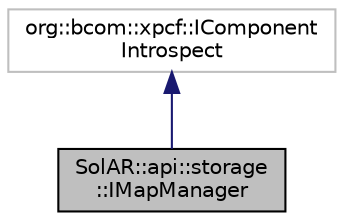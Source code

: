 digraph "SolAR::api::storage::IMapManager"
{
 // LATEX_PDF_SIZE
  edge [fontname="Helvetica",fontsize="10",labelfontname="Helvetica",labelfontsize="10"];
  node [fontname="Helvetica",fontsize="10",shape=record];
  Node1 [label="SolAR::api::storage\l::IMapManager",height=0.2,width=0.4,color="black", fillcolor="grey75", style="filled", fontcolor="black",tooltip="Allow to manage all components of a map. UUID: 90075c1b-915b-469d-b92d-41c5d575bf15"];
  Node2 -> Node1 [dir="back",color="midnightblue",fontsize="10",style="solid",fontname="Helvetica"];
  Node2 [label="org::bcom::xpcf::IComponent\lIntrospect",height=0.2,width=0.4,color="grey75", fillcolor="white", style="filled",tooltip=" "];
}
